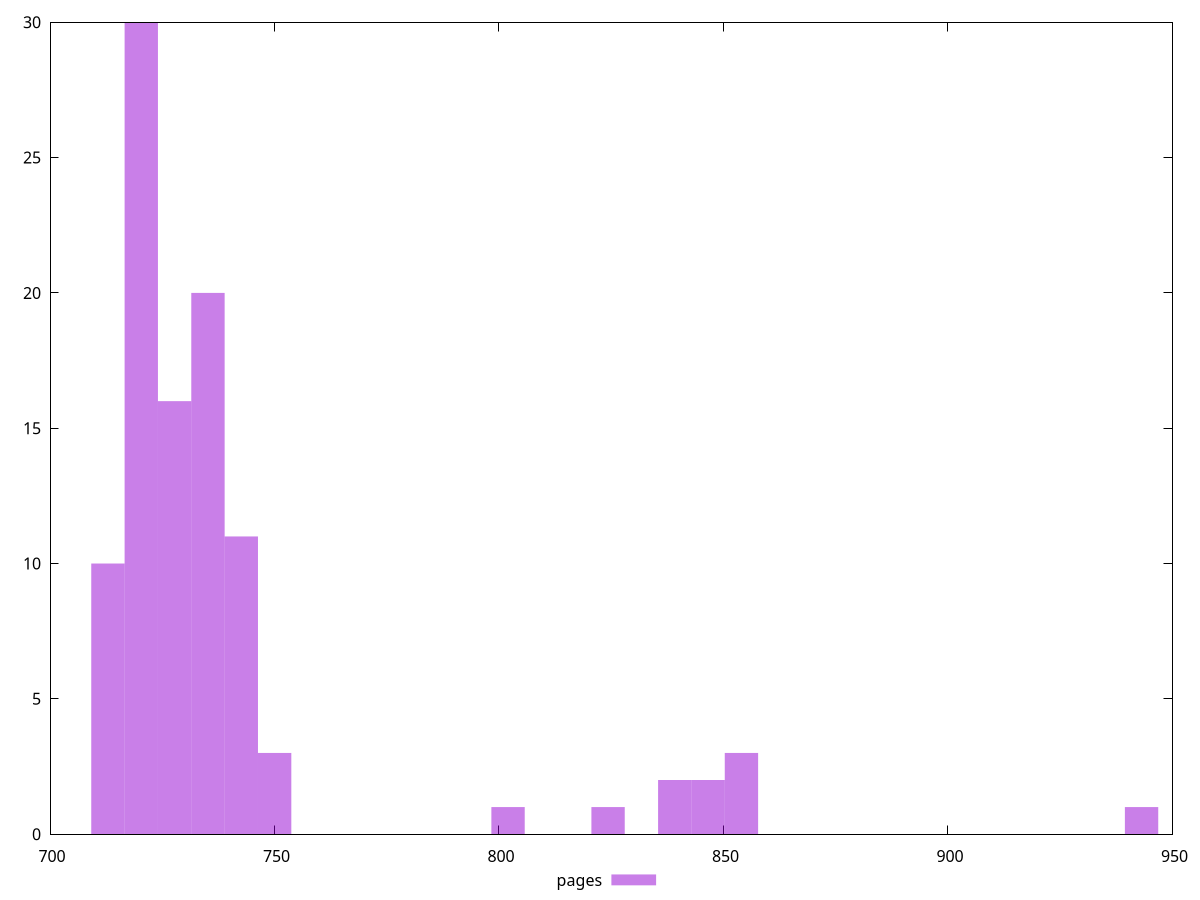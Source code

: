 $_pages <<EOF
943.1094627731745 1
735.1798174373565 20
742.6058761993501 11
720.3276999133695 30
712.901641151376 10
824.2925225812786 1
727.7537586753631 16
750.0319349613436 3
839.1446401052656 2
846.570698867259 2
802.0143462952981 1
853.9967576292526 3
EOF
set key outside below
set terminal pngcairo
set output "report_00006_2020-11-02T20-21-41.718Z/network-server-latency/pages//raw_hist.png"
set yrange [0:30]
set boxwidth 7.426058761993501
set style fill transparent solid 0.5 noborder
plot $_pages title "pages" with boxes ,